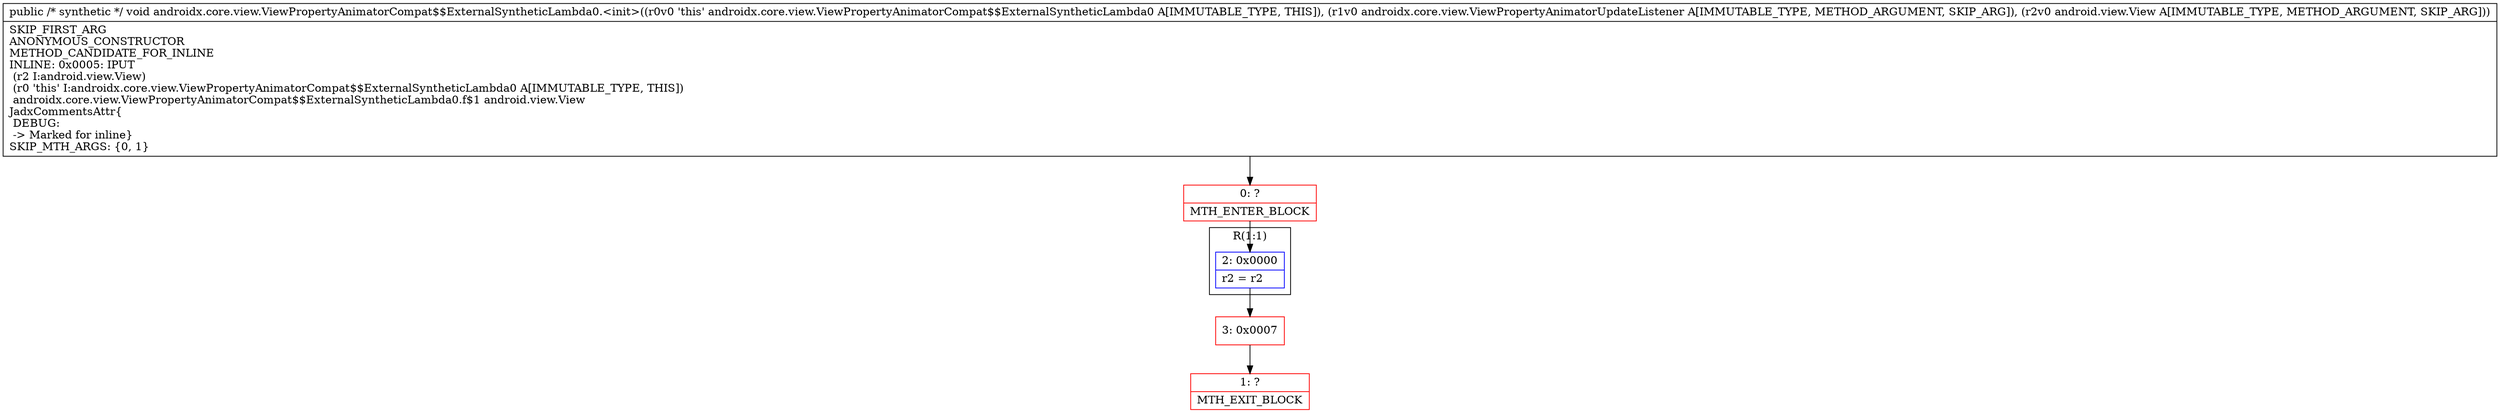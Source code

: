 digraph "CFG forandroidx.core.view.ViewPropertyAnimatorCompat$$ExternalSyntheticLambda0.\<init\>(Landroidx\/core\/view\/ViewPropertyAnimatorUpdateListener;Landroid\/view\/View;)V" {
subgraph cluster_Region_866200203 {
label = "R(1:1)";
node [shape=record,color=blue];
Node_2 [shape=record,label="{2\:\ 0x0000|r2 = r2\l}"];
}
Node_0 [shape=record,color=red,label="{0\:\ ?|MTH_ENTER_BLOCK\l}"];
Node_3 [shape=record,color=red,label="{3\:\ 0x0007}"];
Node_1 [shape=record,color=red,label="{1\:\ ?|MTH_EXIT_BLOCK\l}"];
MethodNode[shape=record,label="{public \/* synthetic *\/ void androidx.core.view.ViewPropertyAnimatorCompat$$ExternalSyntheticLambda0.\<init\>((r0v0 'this' androidx.core.view.ViewPropertyAnimatorCompat$$ExternalSyntheticLambda0 A[IMMUTABLE_TYPE, THIS]), (r1v0 androidx.core.view.ViewPropertyAnimatorUpdateListener A[IMMUTABLE_TYPE, METHOD_ARGUMENT, SKIP_ARG]), (r2v0 android.view.View A[IMMUTABLE_TYPE, METHOD_ARGUMENT, SKIP_ARG]))  | SKIP_FIRST_ARG\lANONYMOUS_CONSTRUCTOR\lMETHOD_CANDIDATE_FOR_INLINE\lINLINE: 0x0005: IPUT  \l  (r2 I:android.view.View)\l  (r0 'this' I:androidx.core.view.ViewPropertyAnimatorCompat$$ExternalSyntheticLambda0 A[IMMUTABLE_TYPE, THIS])\l androidx.core.view.ViewPropertyAnimatorCompat$$ExternalSyntheticLambda0.f$1 android.view.View\lJadxCommentsAttr\{\l DEBUG: \l \-\> Marked for inline\}\lSKIP_MTH_ARGS: \{0, 1\}\l}"];
MethodNode -> Node_0;Node_2 -> Node_3;
Node_0 -> Node_2;
Node_3 -> Node_1;
}

